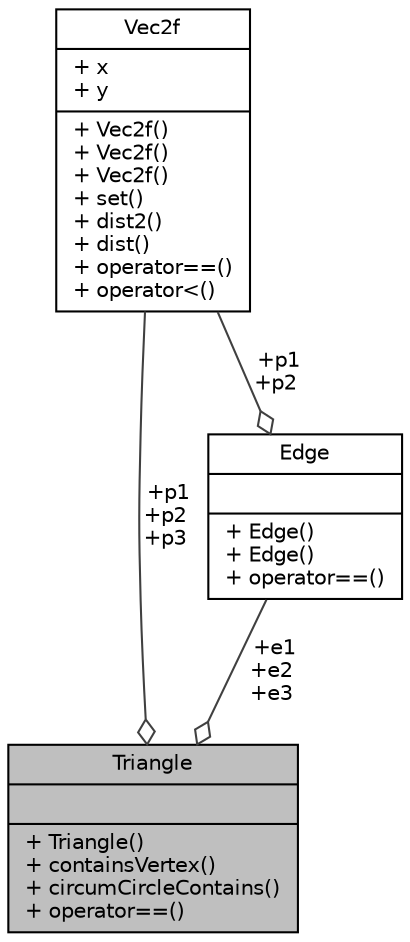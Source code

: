 digraph "Triangle"
{
  edge [fontname="Helvetica",fontsize="10",labelfontname="Helvetica",labelfontsize="10"];
  node [fontname="Helvetica",fontsize="10",shape=record];
  Node1 [label="{Triangle\n||+ Triangle()\l+ containsVertex()\l+ circumCircleContains()\l+ operator==()\l}",height=0.2,width=0.4,color="black", fillcolor="grey75", style="filled", fontcolor="black"];
  Node2 -> Node1 [color="grey25",fontsize="10",style="solid",label=" +p1\n+p2\n+p3" ,arrowhead="odiamond"];
  Node2 [label="{Vec2f\n|+ x\l+ y\l|+ Vec2f()\l+ Vec2f()\l+ Vec2f()\l+ set()\l+ dist2()\l+ dist()\l+ operator==()\l+ operator\<()\l}",height=0.2,width=0.4,color="black", fillcolor="white", style="filled",URL="$class_vec2f.html"];
  Node3 -> Node1 [color="grey25",fontsize="10",style="solid",label=" +e1\n+e2\n+e3" ,arrowhead="odiamond"];
  Node3 [label="{Edge\n||+ Edge()\l+ Edge()\l+ operator==()\l}",height=0.2,width=0.4,color="black", fillcolor="white", style="filled",URL="$class_edge.html"];
  Node2 -> Node3 [color="grey25",fontsize="10",style="solid",label=" +p1\n+p2" ,arrowhead="odiamond"];
}
